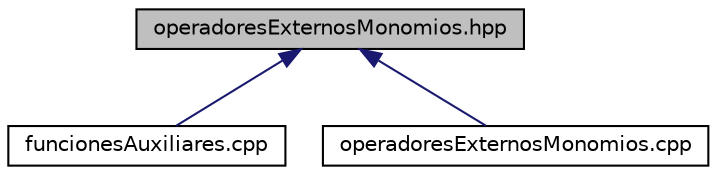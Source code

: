 digraph "operadoresExternosMonomios.hpp"
{
  edge [fontname="Helvetica",fontsize="10",labelfontname="Helvetica",labelfontsize="10"];
  node [fontname="Helvetica",fontsize="10",shape=record];
  Node5 [label="operadoresExternosMonomios.hpp",height=0.2,width=0.4,color="black", fillcolor="grey75", style="filled", fontcolor="black"];
  Node5 -> Node6 [dir="back",color="midnightblue",fontsize="10",style="solid",fontname="Helvetica"];
  Node6 [label="funcionesAuxiliares.cpp",height=0.2,width=0.4,color="black", fillcolor="white", style="filled",URL="$funcionesAuxiliares_8cpp.html",tooltip="Código de las funciones auxiliares para el programa principal de la práctica 1. "];
  Node5 -> Node7 [dir="back",color="midnightblue",fontsize="10",style="solid",fontname="Helvetica"];
  Node7 [label="operadoresExternosMonomios.cpp",height=0.2,width=0.4,color="black", fillcolor="white", style="filled",URL="$operadoresExternosMonomios_8cpp.html",tooltip="Ficheros con el código de los operadores externos de la clase Monomio. "];
}
